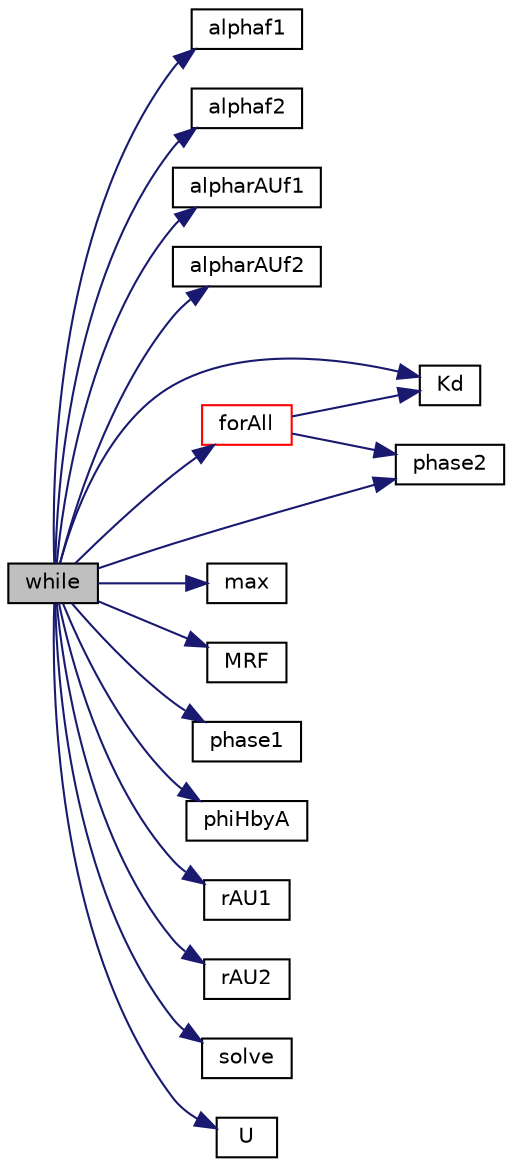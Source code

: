 digraph "while"
{
  bgcolor="transparent";
  edge [fontname="Helvetica",fontsize="10",labelfontname="Helvetica",labelfontsize="10"];
  node [fontname="Helvetica",fontsize="10",shape=record];
  rankdir="LR";
  Node44 [label="while",height=0.2,width=0.4,color="black", fillcolor="grey75", style="filled", fontcolor="black"];
  Node44 -> Node45 [color="midnightblue",fontsize="10",style="solid",fontname="Helvetica"];
  Node45 [label="alphaf1",height=0.2,width=0.4,color="black",URL="$a03810.html#a56ffcaedadad19bec661b0b110fea575"];
  Node44 -> Node46 [color="midnightblue",fontsize="10",style="solid",fontname="Helvetica"];
  Node46 [label="alphaf2",height=0.2,width=0.4,color="black",URL="$a03810.html#a1a3606b91666d14f45addfad2324724e"];
  Node44 -> Node47 [color="midnightblue",fontsize="10",style="solid",fontname="Helvetica"];
  Node47 [label="alpharAUf1",height=0.2,width=0.4,color="black",URL="$a03810.html#a3bb4e48b3e5634750d2cdacf7b0bf952"];
  Node44 -> Node48 [color="midnightblue",fontsize="10",style="solid",fontname="Helvetica"];
  Node48 [label="alpharAUf2",height=0.2,width=0.4,color="black",URL="$a03810.html#a858c1e77dbff1ea7ec5ff23a310f42f0"];
  Node44 -> Node49 [color="midnightblue",fontsize="10",style="solid",fontname="Helvetica"];
  Node49 [label="forAll",height=0.2,width=0.4,color="red",URL="$a01697.html#a661071c857206cff08f25e78275fc863"];
  Node49 -> Node56 [color="midnightblue",fontsize="10",style="solid",fontname="Helvetica"];
  Node56 [label="Kd",height=0.2,width=0.4,color="black",URL="$a01697.html#a645492e95ce891a551ade0213e25215e"];
  Node49 -> Node58 [color="midnightblue",fontsize="10",style="solid",fontname="Helvetica"];
  Node58 [label="phase2",height=0.2,width=0.4,color="black",URL="$a03378.html#a9c61d7fb438f8faa87738283bae8e124"];
  Node44 -> Node56 [color="midnightblue",fontsize="10",style="solid",fontname="Helvetica"];
  Node44 -> Node60 [color="midnightblue",fontsize="10",style="solid",fontname="Helvetica"];
  Node60 [label="max",height=0.2,width=0.4,color="black",URL="$a01745.html#af5beeb1c884e5015e07513b14742eddd"];
  Node44 -> Node61 [color="midnightblue",fontsize="10",style="solid",fontname="Helvetica"];
  Node61 [label="MRF",height=0.2,width=0.4,color="black",URL="$a01583.html#a5b7f53d1619a8564c620d6d6ab79f4f0"];
  Node44 -> Node62 [color="midnightblue",fontsize="10",style="solid",fontname="Helvetica"];
  Node62 [label="phase1",height=0.2,width=0.4,color="black",URL="$a03378.html#a32e2d983b3ddd85ca4b7cd24dce59ce3"];
  Node44 -> Node58 [color="midnightblue",fontsize="10",style="solid",fontname="Helvetica"];
  Node44 -> Node63 [color="midnightblue",fontsize="10",style="solid",fontname="Helvetica"];
  Node63 [label="phiHbyA",height=0.2,width=0.4,color="black",URL="$a03804.html#ac020713ebafdc80df21d77cf2af42d29"];
  Node44 -> Node64 [color="midnightblue",fontsize="10",style="solid",fontname="Helvetica"];
  Node64 [label="rAU1",height=0.2,width=0.4,color="black",URL="$a03810.html#a4504850f289512622c46e06eb919c025"];
  Node44 -> Node65 [color="midnightblue",fontsize="10",style="solid",fontname="Helvetica"];
  Node65 [label="rAU2",height=0.2,width=0.4,color="black",URL="$a03810.html#a9a3c2d4ea34e448e50505a489aa66e9a"];
  Node44 -> Node66 [color="midnightblue",fontsize="10",style="solid",fontname="Helvetica"];
  Node66 [label="solve",height=0.2,width=0.4,color="black",URL="$a03417.html#ac123867940006fb14e8346d9bdc38f8d"];
  Node44 -> Node67 [color="midnightblue",fontsize="10",style="solid",fontname="Helvetica"];
  Node67 [label="U",height=0.2,width=0.4,color="black",URL="$a03372.html#a626d424d391c0821fa35bfe3c3f61022"];
}
